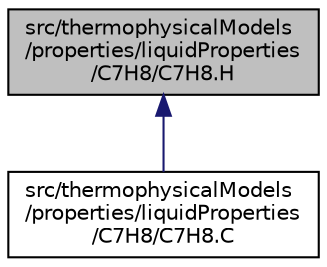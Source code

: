 digraph "src/thermophysicalModels/properties/liquidProperties/C7H8/C7H8.H"
{
  bgcolor="transparent";
  edge [fontname="Helvetica",fontsize="10",labelfontname="Helvetica",labelfontsize="10"];
  node [fontname="Helvetica",fontsize="10",shape=record];
  Node103 [label="src/thermophysicalModels\l/properties/liquidProperties\l/C7H8/C7H8.H",height=0.2,width=0.4,color="black", fillcolor="grey75", style="filled", fontcolor="black"];
  Node103 -> Node104 [dir="back",color="midnightblue",fontsize="10",style="solid",fontname="Helvetica"];
  Node104 [label="src/thermophysicalModels\l/properties/liquidProperties\l/C7H8/C7H8.C",height=0.2,width=0.4,color="black",URL="$a16187.html"];
}
